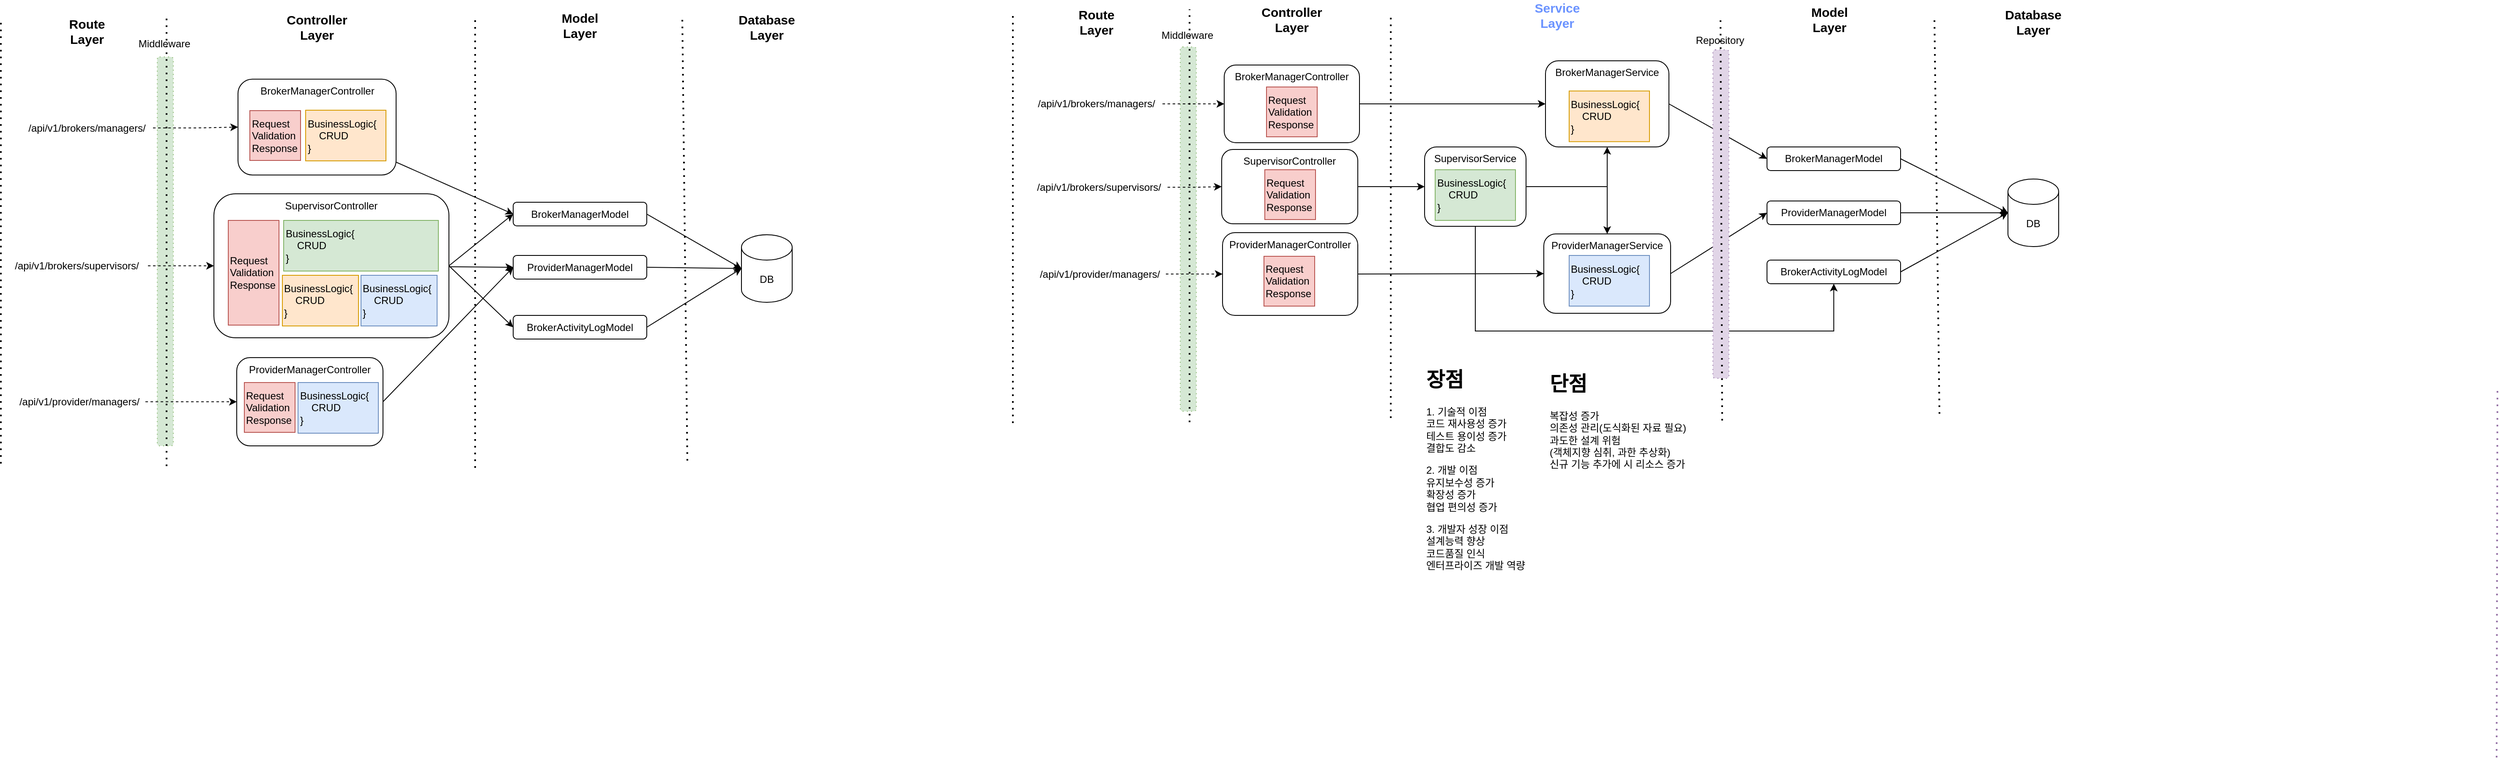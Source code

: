 <mxfile version="26.0.11">
  <diagram name="페이지-1" id="Y2dLASEYGfxgdQD2mr--">
    <mxGraphModel dx="2904" dy="723" grid="0" gridSize="10" guides="1" tooltips="1" connect="1" arrows="1" fold="1" page="1" pageScale="1" pageWidth="1600" pageHeight="1400" background="none" math="0" shadow="0">
      <root>
        <mxCell id="0" />
        <mxCell id="1" parent="0" />
        <mxCell id="NHUCo9_RereNcycSFT4u-72" value="" style="group" vertex="1" connectable="0" parent="1">
          <mxGeometry x="253" y="111" width="77" height="458" as="geometry" />
        </mxCell>
        <mxCell id="NHUCo9_RereNcycSFT4u-73" value="" style="rounded=1;whiteSpace=wrap;html=1;fillColor=#d5e8d4;strokeColor=#82b366;labelBackgroundColor=none;dashed=1;dashPattern=1 4;" vertex="1" parent="NHUCo9_RereNcycSFT4u-72">
          <mxGeometry x="30" y="26.615" width="19" height="431.385" as="geometry" />
        </mxCell>
        <mxCell id="NHUCo9_RereNcycSFT4u-74" value="Middleware" style="text;html=1;align=center;verticalAlign=middle;resizable=0;points=[];autosize=1;strokeColor=none;fillColor=none;" vertex="1" parent="NHUCo9_RereNcycSFT4u-72">
          <mxGeometry x="-2" width="79" height="26" as="geometry" />
        </mxCell>
        <mxCell id="NHUCo9_RereNcycSFT4u-7" value="DB" style="shape=cylinder3;whiteSpace=wrap;html=1;boundedLbl=1;backgroundOutline=1;size=15;" vertex="1" parent="1">
          <mxGeometry x="1262" y="294" width="60" height="80" as="geometry" />
        </mxCell>
        <mxCell id="NHUCo9_RereNcycSFT4u-34" style="rounded=0;orthogonalLoop=1;jettySize=auto;html=1;edgeStyle=orthogonalEdgeStyle;entryX=0.5;entryY=1;entryDx=0;entryDy=0;" edge="1" parent="1" source="NHUCo9_RereNcycSFT4u-8" target="NHUCo9_RereNcycSFT4u-32">
          <mxGeometry relative="1" as="geometry" />
        </mxCell>
        <mxCell id="NHUCo9_RereNcycSFT4u-35" style="rounded=0;orthogonalLoop=1;jettySize=auto;html=1;edgeStyle=orthogonalEdgeStyle;entryX=0.5;entryY=0;entryDx=0;entryDy=0;" edge="1" parent="1" source="NHUCo9_RereNcycSFT4u-8" target="NHUCo9_RereNcycSFT4u-33">
          <mxGeometry relative="1" as="geometry" />
        </mxCell>
        <mxCell id="NHUCo9_RereNcycSFT4u-40" style="edgeStyle=orthogonalEdgeStyle;rounded=0;orthogonalLoop=1;jettySize=auto;html=1;entryX=0.5;entryY=1;entryDx=0;entryDy=0;" edge="1" parent="1" source="NHUCo9_RereNcycSFT4u-8" target="NHUCo9_RereNcycSFT4u-24">
          <mxGeometry relative="1" as="geometry">
            <Array as="points">
              <mxPoint x="632" y="474" />
              <mxPoint x="1056" y="474" />
            </Array>
          </mxGeometry>
        </mxCell>
        <mxCell id="NHUCo9_RereNcycSFT4u-8" value="SupervisorService" style="rounded=1;whiteSpace=wrap;html=1;verticalAlign=top;" vertex="1" parent="1">
          <mxGeometry x="572" y="256" width="120" height="94" as="geometry" />
        </mxCell>
        <mxCell id="NHUCo9_RereNcycSFT4u-11" value="" style="endArrow=none;dashed=1;html=1;dashPattern=1 3;strokeWidth=2;rounded=0;" edge="1" parent="1">
          <mxGeometry width="50" height="50" relative="1" as="geometry">
            <mxPoint x="85" y="583" as="sourcePoint" />
            <mxPoint x="85" y="98" as="targetPoint" />
          </mxGeometry>
        </mxCell>
        <mxCell id="NHUCo9_RereNcycSFT4u-14" value="" style="endArrow=none;dashed=1;html=1;dashPattern=1 3;strokeWidth=2;rounded=0;" edge="1" parent="1">
          <mxGeometry width="50" height="50" relative="1" as="geometry">
            <mxPoint x="532" y="577" as="sourcePoint" />
            <mxPoint x="532" y="97" as="targetPoint" />
          </mxGeometry>
        </mxCell>
        <mxCell id="NHUCo9_RereNcycSFT4u-17" value="" style="endArrow=none;dashed=1;html=1;dashPattern=1 3;strokeWidth=2;rounded=0;fillColor=#e1d5e7;strokeColor=#9673a6;" edge="1" parent="1">
          <mxGeometry width="50" height="50" relative="1" as="geometry">
            <mxPoint x="1840" y="979" as="sourcePoint" />
            <mxPoint x="1841" y="539" as="targetPoint" />
          </mxGeometry>
        </mxCell>
        <mxCell id="NHUCo9_RereNcycSFT4u-43" style="rounded=0;orthogonalLoop=1;jettySize=auto;html=1;entryX=0;entryY=0.5;entryDx=0;entryDy=0;entryPerimeter=0;exitX=1;exitY=0.5;exitDx=0;exitDy=0;" edge="1" parent="1" source="NHUCo9_RereNcycSFT4u-22" target="NHUCo9_RereNcycSFT4u-7">
          <mxGeometry relative="1" as="geometry" />
        </mxCell>
        <mxCell id="NHUCo9_RereNcycSFT4u-22" value="BrokerManagerModel" style="rounded=1;whiteSpace=wrap;html=1;" vertex="1" parent="1">
          <mxGeometry x="977" y="256" width="158" height="28" as="geometry" />
        </mxCell>
        <mxCell id="NHUCo9_RereNcycSFT4u-23" value="ProviderManagerModel" style="rounded=1;whiteSpace=wrap;html=1;" vertex="1" parent="1">
          <mxGeometry x="977" y="320" width="158" height="28" as="geometry" />
        </mxCell>
        <mxCell id="NHUCo9_RereNcycSFT4u-24" value="BrokerActivityLogModel" style="rounded=1;whiteSpace=wrap;html=1;" vertex="1" parent="1">
          <mxGeometry x="977" y="390" width="158" height="28" as="geometry" />
        </mxCell>
        <mxCell id="NHUCo9_RereNcycSFT4u-27" value="" style="endArrow=none;dashed=1;html=1;dashPattern=1 3;strokeWidth=2;rounded=0;" edge="1" parent="1">
          <mxGeometry width="50" height="50" relative="1" as="geometry">
            <mxPoint x="1181" y="572" as="sourcePoint" />
            <mxPoint x="1175" y="101" as="targetPoint" />
          </mxGeometry>
        </mxCell>
        <mxCell id="NHUCo9_RereNcycSFT4u-28" style="edgeStyle=orthogonalEdgeStyle;rounded=0;orthogonalLoop=1;jettySize=auto;html=1;exitX=0.5;exitY=1;exitDx=0;exitDy=0;" edge="1" parent="1">
          <mxGeometry relative="1" as="geometry">
            <mxPoint x="1048" y="161" as="sourcePoint" />
            <mxPoint x="1048" y="161" as="targetPoint" />
          </mxGeometry>
        </mxCell>
        <mxCell id="NHUCo9_RereNcycSFT4u-36" style="rounded=0;orthogonalLoop=1;jettySize=auto;html=1;entryX=0;entryY=0.5;entryDx=0;entryDy=0;exitX=1;exitY=0.5;exitDx=0;exitDy=0;" edge="1" parent="1" source="NHUCo9_RereNcycSFT4u-32" target="NHUCo9_RereNcycSFT4u-22">
          <mxGeometry relative="1" as="geometry" />
        </mxCell>
        <mxCell id="NHUCo9_RereNcycSFT4u-32" value="BrokerManagerService&lt;span style=&quot;color: rgba(0, 0, 0, 0); font-family: monospace; font-size: 0px; text-align: start; text-wrap-mode: nowrap;&quot;&gt;%3CmxGraphModel%3E%3Croot%3E%3CmxCell%20id%3D%220%22%2F%3E%3CmxCell%20id%3D%221%22%20parent%3D%220%22%2F%3E%3CmxCell%20id%3D%222%22%20value%3D%22SupervisorService%22%20style%3D%22rounded%3D1%3BwhiteSpace%3Dwrap%3Bhtml%3D1%3B%22%20vertex%3D%221%22%20parent%3D%221%22%3E%3CmxGeometry%20x%3D%22569%22%20y%3D%22289%22%20width%3D%22120%22%20height%3D%2260%22%20as%3D%22geometry%22%2F%3E%3C%2FmxCell%3E%3C%2Froot%3E%3C%2FmxGraphModel%3E&lt;/span&gt;" style="rounded=1;whiteSpace=wrap;html=1;verticalAlign=top;" vertex="1" parent="1">
          <mxGeometry x="715" y="154" width="146" height="102" as="geometry" />
        </mxCell>
        <mxCell id="NHUCo9_RereNcycSFT4u-37" style="rounded=0;orthogonalLoop=1;jettySize=auto;html=1;entryX=0;entryY=0.5;entryDx=0;entryDy=0;exitX=1;exitY=0.5;exitDx=0;exitDy=0;" edge="1" parent="1" source="NHUCo9_RereNcycSFT4u-33" target="NHUCo9_RereNcycSFT4u-23">
          <mxGeometry relative="1" as="geometry" />
        </mxCell>
        <mxCell id="NHUCo9_RereNcycSFT4u-33" value="ProviderManagerService" style="rounded=1;whiteSpace=wrap;html=1;verticalAlign=top;" vertex="1" parent="1">
          <mxGeometry x="713" y="359" width="150" height="94" as="geometry" />
        </mxCell>
        <mxCell id="NHUCo9_RereNcycSFT4u-41" style="rounded=0;orthogonalLoop=1;jettySize=auto;html=1;entryX=0;entryY=0.5;entryDx=0;entryDy=0;entryPerimeter=0;exitX=1;exitY=0.5;exitDx=0;exitDy=0;" edge="1" parent="1" source="NHUCo9_RereNcycSFT4u-24" target="NHUCo9_RereNcycSFT4u-7">
          <mxGeometry relative="1" as="geometry" />
        </mxCell>
        <mxCell id="NHUCo9_RereNcycSFT4u-42" style="edgeStyle=orthogonalEdgeStyle;rounded=0;orthogonalLoop=1;jettySize=auto;html=1;entryX=0;entryY=0.5;entryDx=0;entryDy=0;entryPerimeter=0;curved=1;" edge="1" parent="1" source="NHUCo9_RereNcycSFT4u-23" target="NHUCo9_RereNcycSFT4u-7">
          <mxGeometry relative="1" as="geometry" />
        </mxCell>
        <mxCell id="NHUCo9_RereNcycSFT4u-49" style="edgeStyle=orthogonalEdgeStyle;rounded=0;orthogonalLoop=1;jettySize=auto;html=1;curved=1;" edge="1" parent="1" source="NHUCo9_RereNcycSFT4u-46" target="NHUCo9_RereNcycSFT4u-8">
          <mxGeometry relative="1" as="geometry" />
        </mxCell>
        <mxCell id="NHUCo9_RereNcycSFT4u-46" value="SupervisorController" style="rounded=1;whiteSpace=wrap;html=1;verticalAlign=top;" vertex="1" parent="1">
          <mxGeometry x="332" y="259" width="161" height="88" as="geometry" />
        </mxCell>
        <mxCell id="NHUCo9_RereNcycSFT4u-50" style="rounded=0;orthogonalLoop=1;jettySize=auto;html=1;entryX=0;entryY=0.5;entryDx=0;entryDy=0;edgeStyle=orthogonalEdgeStyle;curved=1;" edge="1" parent="1" source="NHUCo9_RereNcycSFT4u-47" target="NHUCo9_RereNcycSFT4u-32">
          <mxGeometry relative="1" as="geometry" />
        </mxCell>
        <mxCell id="NHUCo9_RereNcycSFT4u-47" value="BrokerManagerController" style="rounded=1;whiteSpace=wrap;html=1;verticalAlign=top;" vertex="1" parent="1">
          <mxGeometry x="335" y="159" width="160" height="92" as="geometry" />
        </mxCell>
        <mxCell id="NHUCo9_RereNcycSFT4u-51" style="rounded=0;orthogonalLoop=1;jettySize=auto;html=1;entryX=0;entryY=0.5;entryDx=0;entryDy=0;edgeStyle=orthogonalEdgeStyle;curved=1;" edge="1" parent="1" source="NHUCo9_RereNcycSFT4u-48" target="NHUCo9_RereNcycSFT4u-33">
          <mxGeometry relative="1" as="geometry" />
        </mxCell>
        <mxCell id="NHUCo9_RereNcycSFT4u-48" value="ProviderManagerController" style="rounded=1;whiteSpace=wrap;html=1;verticalAlign=top;" vertex="1" parent="1">
          <mxGeometry x="333" y="357.5" width="160" height="98" as="geometry" />
        </mxCell>
        <mxCell id="NHUCo9_RereNcycSFT4u-62" style="edgeStyle=orthogonalEdgeStyle;rounded=0;orthogonalLoop=1;jettySize=auto;html=1;entryX=0;entryY=0.5;entryDx=0;entryDy=0;dashed=1;" edge="1" parent="1" source="NHUCo9_RereNcycSFT4u-57" target="NHUCo9_RereNcycSFT4u-48">
          <mxGeometry relative="1" as="geometry" />
        </mxCell>
        <mxCell id="NHUCo9_RereNcycSFT4u-57" value="/api/v1/provider/managers/" style="text;html=1;align=center;verticalAlign=middle;whiteSpace=wrap;rounded=0;" vertex="1" parent="1">
          <mxGeometry x="110" y="392" width="156" height="29" as="geometry" />
        </mxCell>
        <mxCell id="NHUCo9_RereNcycSFT4u-60" style="edgeStyle=orthogonalEdgeStyle;rounded=0;orthogonalLoop=1;jettySize=auto;html=1;dashed=1;" edge="1" parent="1" source="NHUCo9_RereNcycSFT4u-58" target="NHUCo9_RereNcycSFT4u-47">
          <mxGeometry relative="1" as="geometry" />
        </mxCell>
        <mxCell id="NHUCo9_RereNcycSFT4u-58" value="/api/v1/brokers/managers/" style="text;html=1;align=center;verticalAlign=middle;whiteSpace=wrap;rounded=0;" vertex="1" parent="1">
          <mxGeometry x="106" y="190.5" width="156" height="29" as="geometry" />
        </mxCell>
        <mxCell id="NHUCo9_RereNcycSFT4u-61" style="edgeStyle=orthogonalEdgeStyle;rounded=0;orthogonalLoop=1;jettySize=auto;html=1;entryX=0;entryY=0.5;entryDx=0;entryDy=0;dashed=1;" edge="1" parent="1" source="NHUCo9_RereNcycSFT4u-59" target="NHUCo9_RereNcycSFT4u-46">
          <mxGeometry relative="1" as="geometry" />
        </mxCell>
        <mxCell id="NHUCo9_RereNcycSFT4u-59" value="/api/v1/brokers/supervisors/" style="text;html=1;align=center;verticalAlign=middle;whiteSpace=wrap;rounded=0;" vertex="1" parent="1">
          <mxGeometry x="106" y="289.25" width="162" height="29" as="geometry" />
        </mxCell>
        <mxCell id="NHUCo9_RereNcycSFT4u-70" value="" style="group;" vertex="1" connectable="0" parent="1">
          <mxGeometry x="883" y="117" width="75" height="413" as="geometry" />
        </mxCell>
        <mxCell id="NHUCo9_RereNcycSFT4u-53" value="" style="rounded=1;whiteSpace=wrap;html=1;fillColor=#e1d5e7;strokeColor=#9673a6;labelBackgroundColor=none;dashed=1;dashPattern=1 4;" vertex="1" parent="NHUCo9_RereNcycSFT4u-70">
          <mxGeometry x="30" y="24" width="19" height="389" as="geometry" />
        </mxCell>
        <mxCell id="NHUCo9_RereNcycSFT4u-68" value="Repository" style="text;html=1;align=center;verticalAlign=middle;resizable=0;points=[];autosize=1;strokeColor=none;fillColor=none;opacity=0;" vertex="1" parent="NHUCo9_RereNcycSFT4u-70">
          <mxGeometry width="75" height="26" as="geometry" />
        </mxCell>
        <mxCell id="NHUCo9_RereNcycSFT4u-65" value="" style="endArrow=none;dashed=1;html=1;dashPattern=1 3;strokeWidth=2;rounded=0;" edge="1" parent="1">
          <mxGeometry width="50" height="50" relative="1" as="geometry">
            <mxPoint x="924" y="580" as="sourcePoint" />
            <mxPoint x="922" y="102" as="targetPoint" />
          </mxGeometry>
        </mxCell>
        <mxCell id="NHUCo9_RereNcycSFT4u-71" value="" style="endArrow=none;dashed=1;html=1;dashPattern=1 3;strokeWidth=2;rounded=0;" edge="1" parent="1">
          <mxGeometry width="50" height="50" relative="1" as="geometry">
            <mxPoint x="294" y="582" as="sourcePoint" />
            <mxPoint x="294" y="93" as="targetPoint" />
          </mxGeometry>
        </mxCell>
        <mxCell id="NHUCo9_RereNcycSFT4u-75" value="" style="group" vertex="1" connectable="0" parent="1">
          <mxGeometry x="-957" y="121" width="77" height="489" as="geometry" />
        </mxCell>
        <mxCell id="NHUCo9_RereNcycSFT4u-76" value="" style="rounded=1;whiteSpace=wrap;html=1;fillColor=#d5e8d4;strokeColor=#82b366;labelBackgroundColor=none;dashed=1;dashPattern=1 4;" vertex="1" parent="NHUCo9_RereNcycSFT4u-75">
          <mxGeometry x="30" y="28.416" width="19" height="460.584" as="geometry" />
        </mxCell>
        <mxCell id="NHUCo9_RereNcycSFT4u-77" value="Middleware" style="text;html=1;align=center;verticalAlign=middle;resizable=0;points=[];autosize=1;strokeColor=none;fillColor=none;" vertex="1" parent="NHUCo9_RereNcycSFT4u-75">
          <mxGeometry x="-2" width="79" height="26" as="geometry" />
        </mxCell>
        <mxCell id="NHUCo9_RereNcycSFT4u-78" value="DB" style="shape=cylinder3;whiteSpace=wrap;html=1;boundedLbl=1;backgroundOutline=1;size=15;" vertex="1" parent="1">
          <mxGeometry x="-236" y="360" width="60" height="80" as="geometry" />
        </mxCell>
        <mxCell id="NHUCo9_RereNcycSFT4u-83" value="" style="endArrow=none;dashed=1;html=1;dashPattern=1 3;strokeWidth=2;rounded=0;" edge="1" parent="1">
          <mxGeometry width="50" height="50" relative="1" as="geometry">
            <mxPoint x="-1112" y="631" as="sourcePoint" />
            <mxPoint x="-1112" y="106" as="targetPoint" />
          </mxGeometry>
        </mxCell>
        <mxCell id="NHUCo9_RereNcycSFT4u-84" value="Route&lt;br&gt;Layer" style="text;html=1;align=center;verticalAlign=middle;whiteSpace=wrap;rounded=0;fontStyle=1;fontSize=15;" vertex="1" parent="1">
          <mxGeometry x="-1040" y="104" width="60" height="30" as="geometry" />
        </mxCell>
        <mxCell id="NHUCo9_RereNcycSFT4u-85" value="" style="endArrow=none;dashed=1;html=1;dashPattern=1 3;strokeWidth=2;rounded=0;" edge="1" parent="1">
          <mxGeometry width="50" height="50" relative="1" as="geometry">
            <mxPoint x="-551" y="636" as="sourcePoint" />
            <mxPoint x="-551" y="103" as="targetPoint" />
          </mxGeometry>
        </mxCell>
        <mxCell id="NHUCo9_RereNcycSFT4u-86" value="Controller Layer" style="text;html=1;align=center;verticalAlign=middle;whiteSpace=wrap;rounded=0;fontStyle=1;fontSize=15;" vertex="1" parent="1">
          <mxGeometry x="-771" y="99" width="66" height="30" as="geometry" />
        </mxCell>
        <mxCell id="NHUCo9_RereNcycSFT4u-88" value="Model&lt;div&gt;Layer&lt;/div&gt;" style="text;html=1;align=center;verticalAlign=middle;whiteSpace=wrap;rounded=0;fontStyle=1;fontSize=15;" vertex="1" parent="1">
          <mxGeometry x="-460" y="97" width="66" height="30" as="geometry" />
        </mxCell>
        <mxCell id="NHUCo9_RereNcycSFT4u-89" style="rounded=0;orthogonalLoop=1;jettySize=auto;html=1;entryX=0;entryY=0.5;entryDx=0;entryDy=0;entryPerimeter=0;exitX=1;exitY=0.5;exitDx=0;exitDy=0;" edge="1" parent="1" source="NHUCo9_RereNcycSFT4u-90" target="NHUCo9_RereNcycSFT4u-78">
          <mxGeometry relative="1" as="geometry" />
        </mxCell>
        <mxCell id="NHUCo9_RereNcycSFT4u-90" value="BrokerManagerModel" style="rounded=1;whiteSpace=wrap;html=1;" vertex="1" parent="1">
          <mxGeometry x="-506" y="321.5" width="158" height="28" as="geometry" />
        </mxCell>
        <mxCell id="NHUCo9_RereNcycSFT4u-91" value="ProviderManagerModel" style="rounded=1;whiteSpace=wrap;html=1;" vertex="1" parent="1">
          <mxGeometry x="-506" y="384.5" width="158" height="28" as="geometry" />
        </mxCell>
        <mxCell id="NHUCo9_RereNcycSFT4u-92" value="BrokerActivityLogModel" style="rounded=1;whiteSpace=wrap;html=1;" vertex="1" parent="1">
          <mxGeometry x="-506" y="455.5" width="158" height="28" as="geometry" />
        </mxCell>
        <mxCell id="NHUCo9_RereNcycSFT4u-93" value="" style="endArrow=none;dashed=1;html=1;dashPattern=1 3;strokeWidth=2;rounded=0;" edge="1" parent="1">
          <mxGeometry width="50" height="50" relative="1" as="geometry">
            <mxPoint x="-300" y="627.5" as="sourcePoint" />
            <mxPoint x="-306" y="101.5" as="targetPoint" />
          </mxGeometry>
        </mxCell>
        <mxCell id="NHUCo9_RereNcycSFT4u-94" style="edgeStyle=orthogonalEdgeStyle;rounded=0;orthogonalLoop=1;jettySize=auto;html=1;exitX=0.5;exitY=1;exitDx=0;exitDy=0;" edge="1" parent="1" source="NHUCo9_RereNcycSFT4u-88" target="NHUCo9_RereNcycSFT4u-88">
          <mxGeometry relative="1" as="geometry" />
        </mxCell>
        <mxCell id="NHUCo9_RereNcycSFT4u-95" style="rounded=0;orthogonalLoop=1;jettySize=auto;html=1;entryX=0;entryY=0.5;entryDx=0;entryDy=0;" edge="1" parent="1" source="NHUCo9_RereNcycSFT4u-104" target="NHUCo9_RereNcycSFT4u-90">
          <mxGeometry relative="1" as="geometry">
            <mxPoint x="-665" y="234" as="sourcePoint" />
          </mxGeometry>
        </mxCell>
        <mxCell id="NHUCo9_RereNcycSFT4u-97" style="rounded=0;orthogonalLoop=1;jettySize=auto;html=1;entryX=0;entryY=0.5;entryDx=0;entryDy=0;exitX=1;exitY=0.5;exitDx=0;exitDy=0;" edge="1" parent="1" source="NHUCo9_RereNcycSFT4u-106" target="NHUCo9_RereNcycSFT4u-91">
          <mxGeometry relative="1" as="geometry">
            <mxPoint x="-665" y="383" as="sourcePoint" />
          </mxGeometry>
        </mxCell>
        <mxCell id="NHUCo9_RereNcycSFT4u-99" style="rounded=0;orthogonalLoop=1;jettySize=auto;html=1;entryX=0;entryY=0.5;entryDx=0;entryDy=0;entryPerimeter=0;exitX=1;exitY=0.5;exitDx=0;exitDy=0;" edge="1" parent="1" source="NHUCo9_RereNcycSFT4u-92" target="NHUCo9_RereNcycSFT4u-78">
          <mxGeometry relative="1" as="geometry" />
        </mxCell>
        <mxCell id="NHUCo9_RereNcycSFT4u-100" style="rounded=0;orthogonalLoop=1;jettySize=auto;html=1;entryX=0;entryY=0.5;entryDx=0;entryDy=0;entryPerimeter=0;exitX=1;exitY=0.5;exitDx=0;exitDy=0;" edge="1" parent="1" source="NHUCo9_RereNcycSFT4u-91" target="NHUCo9_RereNcycSFT4u-78">
          <mxGeometry relative="1" as="geometry" />
        </mxCell>
        <mxCell id="NHUCo9_RereNcycSFT4u-117" style="rounded=0;orthogonalLoop=1;jettySize=auto;html=1;entryX=0;entryY=0.5;entryDx=0;entryDy=0;" edge="1" parent="1" source="NHUCo9_RereNcycSFT4u-102" target="NHUCo9_RereNcycSFT4u-91">
          <mxGeometry relative="1" as="geometry" />
        </mxCell>
        <mxCell id="NHUCo9_RereNcycSFT4u-119" style="rounded=0;orthogonalLoop=1;jettySize=auto;html=1;entryX=0;entryY=0.5;entryDx=0;entryDy=0;exitX=1;exitY=0.5;exitDx=0;exitDy=0;" edge="1" parent="1" source="NHUCo9_RereNcycSFT4u-102" target="NHUCo9_RereNcycSFT4u-92">
          <mxGeometry relative="1" as="geometry" />
        </mxCell>
        <mxCell id="NHUCo9_RereNcycSFT4u-120" style="rounded=0;orthogonalLoop=1;jettySize=auto;html=1;entryX=0;entryY=0.5;entryDx=0;entryDy=0;exitX=1;exitY=0.5;exitDx=0;exitDy=0;" edge="1" parent="1" source="NHUCo9_RereNcycSFT4u-102" target="NHUCo9_RereNcycSFT4u-90">
          <mxGeometry relative="1" as="geometry" />
        </mxCell>
        <mxCell id="NHUCo9_RereNcycSFT4u-102" value="SupervisorController" style="rounded=1;whiteSpace=wrap;html=1;verticalAlign=top;" vertex="1" parent="1">
          <mxGeometry x="-860" y="311.5" width="278" height="170.5" as="geometry" />
        </mxCell>
        <mxCell id="NHUCo9_RereNcycSFT4u-104" value="BrokerManagerController" style="rounded=1;whiteSpace=wrap;html=1;verticalAlign=top;" vertex="1" parent="1">
          <mxGeometry x="-831.5" y="175.75" width="187" height="113.5" as="geometry" />
        </mxCell>
        <mxCell id="NHUCo9_RereNcycSFT4u-106" value="&lt;div&gt;&lt;span style=&quot;background-color: transparent; color: light-dark(rgb(0, 0, 0), rgb(255, 255, 255));&quot;&gt;ProviderManagerController&lt;/span&gt;&lt;/div&gt;" style="rounded=1;whiteSpace=wrap;html=1;verticalAlign=top;" vertex="1" parent="1">
          <mxGeometry x="-833" y="505.5" width="173" height="104.5" as="geometry" />
        </mxCell>
        <mxCell id="NHUCo9_RereNcycSFT4u-107" style="edgeStyle=orthogonalEdgeStyle;rounded=0;orthogonalLoop=1;jettySize=auto;html=1;entryX=0;entryY=0.5;entryDx=0;entryDy=0;dashed=1;" edge="1" parent="1" source="NHUCo9_RereNcycSFT4u-108" target="NHUCo9_RereNcycSFT4u-106">
          <mxGeometry relative="1" as="geometry" />
        </mxCell>
        <mxCell id="NHUCo9_RereNcycSFT4u-108" value="/api/v1/provider/managers/" style="text;html=1;align=center;verticalAlign=middle;whiteSpace=wrap;rounded=0;" vertex="1" parent="1">
          <mxGeometry x="-1097" y="543.25" width="156" height="29" as="geometry" />
        </mxCell>
        <mxCell id="NHUCo9_RereNcycSFT4u-109" style="edgeStyle=orthogonalEdgeStyle;rounded=0;orthogonalLoop=1;jettySize=auto;html=1;dashed=1;" edge="1" parent="1" source="NHUCo9_RereNcycSFT4u-110" target="NHUCo9_RereNcycSFT4u-104">
          <mxGeometry relative="1" as="geometry" />
        </mxCell>
        <mxCell id="NHUCo9_RereNcycSFT4u-110" value="/api/v1/brokers/managers/" style="text;html=1;align=center;verticalAlign=middle;whiteSpace=wrap;rounded=0;" vertex="1" parent="1">
          <mxGeometry x="-1088" y="219" width="156" height="29" as="geometry" />
        </mxCell>
        <mxCell id="NHUCo9_RereNcycSFT4u-111" style="edgeStyle=orthogonalEdgeStyle;rounded=0;orthogonalLoop=1;jettySize=auto;html=1;entryX=0;entryY=0.5;entryDx=0;entryDy=0;dashed=1;" edge="1" parent="1" source="NHUCo9_RereNcycSFT4u-112" target="NHUCo9_RereNcycSFT4u-102">
          <mxGeometry relative="1" as="geometry">
            <mxPoint x="-909" y="396.75" as="targetPoint" />
          </mxGeometry>
        </mxCell>
        <mxCell id="NHUCo9_RereNcycSFT4u-112" value="/api/v1/brokers/supervisors/" style="text;html=1;align=center;verticalAlign=middle;whiteSpace=wrap;rounded=0;" vertex="1" parent="1">
          <mxGeometry x="-1106" y="382.25" width="168" height="29" as="geometry" />
        </mxCell>
        <mxCell id="NHUCo9_RereNcycSFT4u-114" value="" style="endArrow=none;dashed=1;html=1;dashPattern=1 3;strokeWidth=2;rounded=0;" edge="1" parent="1">
          <mxGeometry width="50" height="50" relative="1" as="geometry">
            <mxPoint x="-916" y="634" as="sourcePoint" />
            <mxPoint x="-916" y="103" as="targetPoint" />
          </mxGeometry>
        </mxCell>
        <mxCell id="NHUCo9_RereNcycSFT4u-122" value="&lt;div&gt;BusinessLogic{&lt;br&gt;&lt;span style=&quot;background-color: transparent; color: light-dark(rgb(0, 0, 0), rgb(255, 255, 255));&quot;&gt;&amp;nbsp; &amp;nbsp; CRUD&lt;br&gt;}&lt;/span&gt;&lt;/div&gt;" style="text;html=1;align=left;verticalAlign=middle;whiteSpace=wrap;rounded=0;fillColor=#dae8fc;strokeColor=#6c8ebf;" vertex="1" parent="1">
          <mxGeometry x="-760.5" y="535" width="95" height="60" as="geometry" />
        </mxCell>
        <mxCell id="NHUCo9_RereNcycSFT4u-125" value="&lt;div&gt;BusinessLogic{&lt;br&gt;&lt;span style=&quot;background-color: transparent; color: light-dark(rgb(0, 0, 0), rgb(255, 255, 255));&quot;&gt;&amp;nbsp; &amp;nbsp; CRUD&lt;br&gt;}&lt;/span&gt;&lt;/div&gt;" style="text;html=1;align=left;verticalAlign=middle;whiteSpace=wrap;rounded=0;fillColor=#ffe6cc;strokeColor=#d79b00;" vertex="1" parent="1">
          <mxGeometry x="-779" y="408" width="90" height="60" as="geometry" />
        </mxCell>
        <mxCell id="NHUCo9_RereNcycSFT4u-126" value="&lt;div&gt;BusinessLogic{&lt;br&gt;&lt;span style=&quot;background-color: transparent; color: light-dark(rgb(0, 0, 0), rgb(255, 255, 255));&quot;&gt;&amp;nbsp; &amp;nbsp; CRUD&lt;br&gt;}&lt;/span&gt;&lt;/div&gt;" style="text;html=1;align=left;verticalAlign=middle;whiteSpace=wrap;rounded=0;fillColor=#ffe6cc;strokeColor=#d79b00;" vertex="1" parent="1">
          <mxGeometry x="-751.5" y="212.5" width="95" height="60" as="geometry" />
        </mxCell>
        <mxCell id="NHUCo9_RereNcycSFT4u-127" value="&lt;div&gt;BusinessLogic{&lt;br&gt;&lt;span style=&quot;background-color: transparent; color: light-dark(rgb(0, 0, 0), rgb(255, 255, 255));&quot;&gt;&amp;nbsp; &amp;nbsp; CRUD&lt;br&gt;}&lt;/span&gt;&lt;/div&gt;" style="text;html=1;align=left;verticalAlign=middle;whiteSpace=wrap;rounded=0;fillColor=#dae8fc;strokeColor=#6c8ebf;" vertex="1" parent="1">
          <mxGeometry x="-686" y="408" width="90" height="60" as="geometry" />
        </mxCell>
        <mxCell id="NHUCo9_RereNcycSFT4u-129" value="&lt;div&gt;BusinessLogic{&lt;br&gt;&lt;span style=&quot;background-color: transparent; color: light-dark(rgb(0, 0, 0), rgb(255, 255, 255));&quot;&gt;&amp;nbsp; &amp;nbsp; CRUD&lt;br&gt;}&lt;/span&gt;&lt;/div&gt;" style="text;html=1;align=left;verticalAlign=middle;whiteSpace=wrap;rounded=0;fillColor=#ffe6cc;strokeColor=#d79b00;" vertex="1" parent="1">
          <mxGeometry x="743" y="189.75" width="95" height="60" as="geometry" />
        </mxCell>
        <mxCell id="NHUCo9_RereNcycSFT4u-130" value="&lt;div&gt;BusinessLogic{&lt;br&gt;&lt;span style=&quot;background-color: transparent; color: light-dark(rgb(0, 0, 0), rgb(255, 255, 255));&quot;&gt;&amp;nbsp; &amp;nbsp; CRUD&lt;br&gt;}&lt;/span&gt;&lt;/div&gt;" style="text;html=1;align=left;verticalAlign=middle;whiteSpace=wrap;rounded=0;fillColor=#dae8fc;strokeColor=#6c8ebf;" vertex="1" parent="1">
          <mxGeometry x="743" y="384.5" width="95" height="60" as="geometry" />
        </mxCell>
        <mxCell id="NHUCo9_RereNcycSFT4u-131" value="&lt;div&gt;BusinessLogic{&lt;br&gt;&lt;span style=&quot;background-color: transparent; color: light-dark(rgb(0, 0, 0), rgb(255, 255, 255));&quot;&gt;&amp;nbsp; &amp;nbsp; CRUD&lt;br&gt;}&lt;/span&gt;&lt;/div&gt;" style="text;html=1;align=left;verticalAlign=middle;whiteSpace=wrap;rounded=0;fillColor=#d5e8d4;strokeColor=#82b366;" vertex="1" parent="1">
          <mxGeometry x="-777.5" y="343" width="183" height="60" as="geometry" />
        </mxCell>
        <mxCell id="NHUCo9_RereNcycSFT4u-132" value="&lt;div&gt;BusinessLogic{&lt;br&gt;&lt;span style=&quot;background-color: transparent; color: light-dark(rgb(0, 0, 0), rgb(255, 255, 255));&quot;&gt;&amp;nbsp; &amp;nbsp; CRUD&lt;br&gt;}&lt;/span&gt;&lt;/div&gt;" style="text;html=1;align=left;verticalAlign=middle;whiteSpace=wrap;rounded=0;fillColor=#d5e8d4;strokeColor=#82b366;" vertex="1" parent="1">
          <mxGeometry x="584.5" y="283" width="95" height="60" as="geometry" />
        </mxCell>
        <mxCell id="NHUCo9_RereNcycSFT4u-133" value="Database&lt;br&gt;Layer" style="text;html=1;align=center;verticalAlign=middle;whiteSpace=wrap;rounded=0;fontStyle=1;fontSize=15;" vertex="1" parent="1">
          <mxGeometry x="-239" y="99" width="66" height="30" as="geometry" />
        </mxCell>
        <mxCell id="NHUCo9_RereNcycSFT4u-134" value="Route&lt;br&gt;Layer" style="text;html=1;align=center;verticalAlign=middle;whiteSpace=wrap;rounded=0;fontStyle=1;fontSize=15;" vertex="1" parent="1">
          <mxGeometry x="154" y="93" width="60" height="30" as="geometry" />
        </mxCell>
        <mxCell id="NHUCo9_RereNcycSFT4u-135" value="Controller Layer" style="text;html=1;align=center;verticalAlign=middle;whiteSpace=wrap;rounded=0;fontStyle=1;fontSize=15;" vertex="1" parent="1">
          <mxGeometry x="382" y="90" width="66" height="30" as="geometry" />
        </mxCell>
        <mxCell id="NHUCo9_RereNcycSFT4u-136" value="Model&lt;div&gt;Layer&lt;/div&gt;" style="text;html=1;align=center;verticalAlign=middle;whiteSpace=wrap;rounded=0;fontStyle=1;fontSize=15;" vertex="1" parent="1">
          <mxGeometry x="1018" y="90" width="66" height="30" as="geometry" />
        </mxCell>
        <mxCell id="NHUCo9_RereNcycSFT4u-137" value="Database&lt;br&gt;Layer" style="text;html=1;align=center;verticalAlign=middle;whiteSpace=wrap;rounded=0;fontStyle=1;fontSize=15;" vertex="1" parent="1">
          <mxGeometry x="1259" y="93" width="66" height="30" as="geometry" />
        </mxCell>
        <mxCell id="NHUCo9_RereNcycSFT4u-139" value="Service&lt;br&gt;&lt;div&gt;Layer&lt;/div&gt;" style="text;html=1;align=center;verticalAlign=middle;whiteSpace=wrap;rounded=0;fontStyle=1;fontSize=15;fontColor=#6B93FF;" vertex="1" parent="1">
          <mxGeometry x="696" y="85" width="66" height="30" as="geometry" />
        </mxCell>
        <mxCell id="NHUCo9_RereNcycSFT4u-141" value="&lt;div&gt;Request&lt;br&gt;Validation&lt;br&gt;Response&lt;/div&gt;" style="text;html=1;align=left;verticalAlign=middle;whiteSpace=wrap;rounded=0;fillColor=#f8cecc;strokeColor=#b85450;" vertex="1" parent="1">
          <mxGeometry x="-817.5" y="213" width="60" height="59" as="geometry" />
        </mxCell>
        <mxCell id="NHUCo9_RereNcycSFT4u-142" value="&lt;div&gt;Request&lt;br&gt;Validation&lt;br&gt;Response&lt;/div&gt;" style="text;html=1;align=left;verticalAlign=middle;whiteSpace=wrap;rounded=0;fillColor=#f8cecc;strokeColor=#b85450;" vertex="1" parent="1">
          <mxGeometry x="-824" y="535" width="60" height="59" as="geometry" />
        </mxCell>
        <mxCell id="NHUCo9_RereNcycSFT4u-143" value="&lt;div&gt;Request&lt;br&gt;Validation&lt;br&gt;Response&lt;/div&gt;" style="text;html=1;align=left;verticalAlign=middle;whiteSpace=wrap;rounded=0;fillColor=#f8cecc;strokeColor=#b85450;" vertex="1" parent="1">
          <mxGeometry x="-843" y="343" width="60" height="124" as="geometry" />
        </mxCell>
        <mxCell id="NHUCo9_RereNcycSFT4u-145" value="&lt;div&gt;Request&lt;br&gt;Validation&lt;br&gt;Response&lt;/div&gt;" style="text;html=1;align=left;verticalAlign=middle;whiteSpace=wrap;rounded=0;fillColor=#f8cecc;strokeColor=#b85450;" vertex="1" parent="1">
          <mxGeometry x="382" y="385.5" width="60" height="59" as="geometry" />
        </mxCell>
        <mxCell id="NHUCo9_RereNcycSFT4u-147" value="&lt;div&gt;Request&lt;br&gt;Validation&lt;br&gt;Response&lt;/div&gt;" style="text;html=1;align=left;verticalAlign=middle;whiteSpace=wrap;rounded=0;fillColor=#f8cecc;strokeColor=#b85450;" vertex="1" parent="1">
          <mxGeometry x="383" y="283" width="60" height="59" as="geometry" />
        </mxCell>
        <mxCell id="NHUCo9_RereNcycSFT4u-148" value="&lt;div&gt;Request&lt;br&gt;Validation&lt;br&gt;Response&lt;/div&gt;" style="text;html=1;align=left;verticalAlign=middle;whiteSpace=wrap;rounded=0;fillColor=#f8cecc;strokeColor=#b85450;" vertex="1" parent="1">
          <mxGeometry x="385" y="185" width="60" height="59" as="geometry" />
        </mxCell>
        <mxCell id="NHUCo9_RereNcycSFT4u-149" value="&lt;h1 style=&quot;margin-top: 0px;&quot;&gt;장점&lt;/h1&gt;&lt;p&gt;1. 기술적 이점&lt;br&gt;코드 재사용성 증가&lt;br&gt;테스트 용이성 증가&lt;br&gt;결합도 감소&lt;/p&gt;&lt;p&gt;2. 개발 이점&lt;br&gt;유지보수성 증가&lt;br&gt;확장성 증가&lt;br&gt;협업 편의성 증가&lt;br&gt;&lt;/p&gt;&lt;p&gt;3. 개발자 성장 이점&lt;br&gt;설계능력 향상&lt;br&gt;코드품질 인식&lt;br&gt;엔터프라이즈 개발 역량&lt;br&gt;&lt;/p&gt;" style="text;html=1;whiteSpace=wrap;overflow=hidden;rounded=0;" vertex="1" parent="1">
          <mxGeometry x="572" y="511" width="155" height="260" as="geometry" />
        </mxCell>
        <mxCell id="NHUCo9_RereNcycSFT4u-151" value="&lt;h1 style=&quot;margin-top: 0px;&quot;&gt;단점&lt;/h1&gt;&lt;p&gt;복잡성 증가&lt;br&gt;의존성 관리(도식화된 자료 필요)&lt;br&gt;과도한 설계 위험&lt;br&gt;(객체지향 심취, 과한 추상화)&lt;br&gt;신규 기능 추가에 시 리소스 증가&lt;/p&gt;" style="text;html=1;whiteSpace=wrap;overflow=hidden;rounded=0;" vertex="1" parent="1">
          <mxGeometry x="718" y="516" width="177" height="152" as="geometry" />
        </mxCell>
      </root>
    </mxGraphModel>
  </diagram>
</mxfile>
